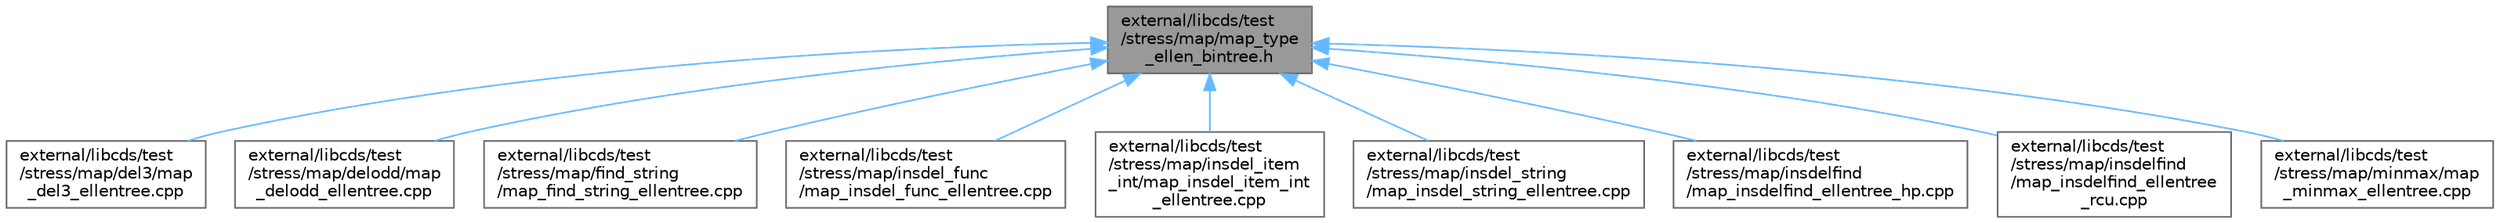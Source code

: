 digraph "external/libcds/test/stress/map/map_type_ellen_bintree.h"
{
 // LATEX_PDF_SIZE
  bgcolor="transparent";
  edge [fontname=Helvetica,fontsize=10,labelfontname=Helvetica,labelfontsize=10];
  node [fontname=Helvetica,fontsize=10,shape=box,height=0.2,width=0.4];
  Node1 [id="Node000001",label="external/libcds/test\l/stress/map/map_type\l_ellen_bintree.h",height=0.2,width=0.4,color="gray40", fillcolor="grey60", style="filled", fontcolor="black",tooltip=" "];
  Node1 -> Node2 [id="edge10_Node000001_Node000002",dir="back",color="steelblue1",style="solid",tooltip=" "];
  Node2 [id="Node000002",label="external/libcds/test\l/stress/map/del3/map\l_del3_ellentree.cpp",height=0.2,width=0.4,color="grey40", fillcolor="white", style="filled",URL="$map__del3__ellentree_8cpp.html",tooltip=" "];
  Node1 -> Node3 [id="edge11_Node000001_Node000003",dir="back",color="steelblue1",style="solid",tooltip=" "];
  Node3 [id="Node000003",label="external/libcds/test\l/stress/map/delodd/map\l_delodd_ellentree.cpp",height=0.2,width=0.4,color="grey40", fillcolor="white", style="filled",URL="$map__delodd__ellentree_8cpp.html",tooltip=" "];
  Node1 -> Node4 [id="edge12_Node000001_Node000004",dir="back",color="steelblue1",style="solid",tooltip=" "];
  Node4 [id="Node000004",label="external/libcds/test\l/stress/map/find_string\l/map_find_string_ellentree.cpp",height=0.2,width=0.4,color="grey40", fillcolor="white", style="filled",URL="$map__find__string__ellentree_8cpp.html",tooltip=" "];
  Node1 -> Node5 [id="edge13_Node000001_Node000005",dir="back",color="steelblue1",style="solid",tooltip=" "];
  Node5 [id="Node000005",label="external/libcds/test\l/stress/map/insdel_func\l/map_insdel_func_ellentree.cpp",height=0.2,width=0.4,color="grey40", fillcolor="white", style="filled",URL="$map__insdel__func__ellentree_8cpp.html",tooltip=" "];
  Node1 -> Node6 [id="edge14_Node000001_Node000006",dir="back",color="steelblue1",style="solid",tooltip=" "];
  Node6 [id="Node000006",label="external/libcds/test\l/stress/map/insdel_item\l_int/map_insdel_item_int\l_ellentree.cpp",height=0.2,width=0.4,color="grey40", fillcolor="white", style="filled",URL="$map__insdel__item__int__ellentree_8cpp.html",tooltip=" "];
  Node1 -> Node7 [id="edge15_Node000001_Node000007",dir="back",color="steelblue1",style="solid",tooltip=" "];
  Node7 [id="Node000007",label="external/libcds/test\l/stress/map/insdel_string\l/map_insdel_string_ellentree.cpp",height=0.2,width=0.4,color="grey40", fillcolor="white", style="filled",URL="$map__insdel__string__ellentree_8cpp.html",tooltip=" "];
  Node1 -> Node8 [id="edge16_Node000001_Node000008",dir="back",color="steelblue1",style="solid",tooltip=" "];
  Node8 [id="Node000008",label="external/libcds/test\l/stress/map/insdelfind\l/map_insdelfind_ellentree_hp.cpp",height=0.2,width=0.4,color="grey40", fillcolor="white", style="filled",URL="$map__insdelfind__ellentree__hp_8cpp.html",tooltip=" "];
  Node1 -> Node9 [id="edge17_Node000001_Node000009",dir="back",color="steelblue1",style="solid",tooltip=" "];
  Node9 [id="Node000009",label="external/libcds/test\l/stress/map/insdelfind\l/map_insdelfind_ellentree\l_rcu.cpp",height=0.2,width=0.4,color="grey40", fillcolor="white", style="filled",URL="$map__insdelfind__ellentree__rcu_8cpp.html",tooltip=" "];
  Node1 -> Node10 [id="edge18_Node000001_Node000010",dir="back",color="steelblue1",style="solid",tooltip=" "];
  Node10 [id="Node000010",label="external/libcds/test\l/stress/map/minmax/map\l_minmax_ellentree.cpp",height=0.2,width=0.4,color="grey40", fillcolor="white", style="filled",URL="$map__minmax__ellentree_8cpp.html",tooltip=" "];
}
